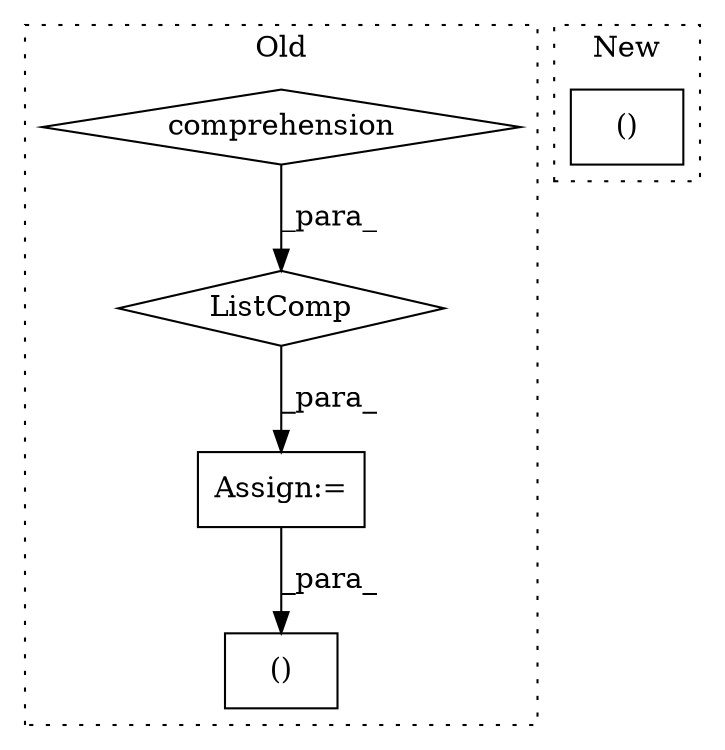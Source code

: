 digraph G {
subgraph cluster0 {
1 [label="ListComp" a="106" s="6322" l="46" shape="diamond"];
3 [label="comprehension" a="45" s="6336" l="3" shape="diamond"];
4 [label="Assign:=" a="68" s="6319" l="3" shape="box"];
5 [label="()" a="54" s="6554" l="17" shape="box"];
label = "Old";
style="dotted";
}
subgraph cluster1 {
2 [label="()" a="54" s="6419" l="4" shape="box"];
label = "New";
style="dotted";
}
1 -> 4 [label="_para_"];
3 -> 1 [label="_para_"];
4 -> 5 [label="_para_"];
}